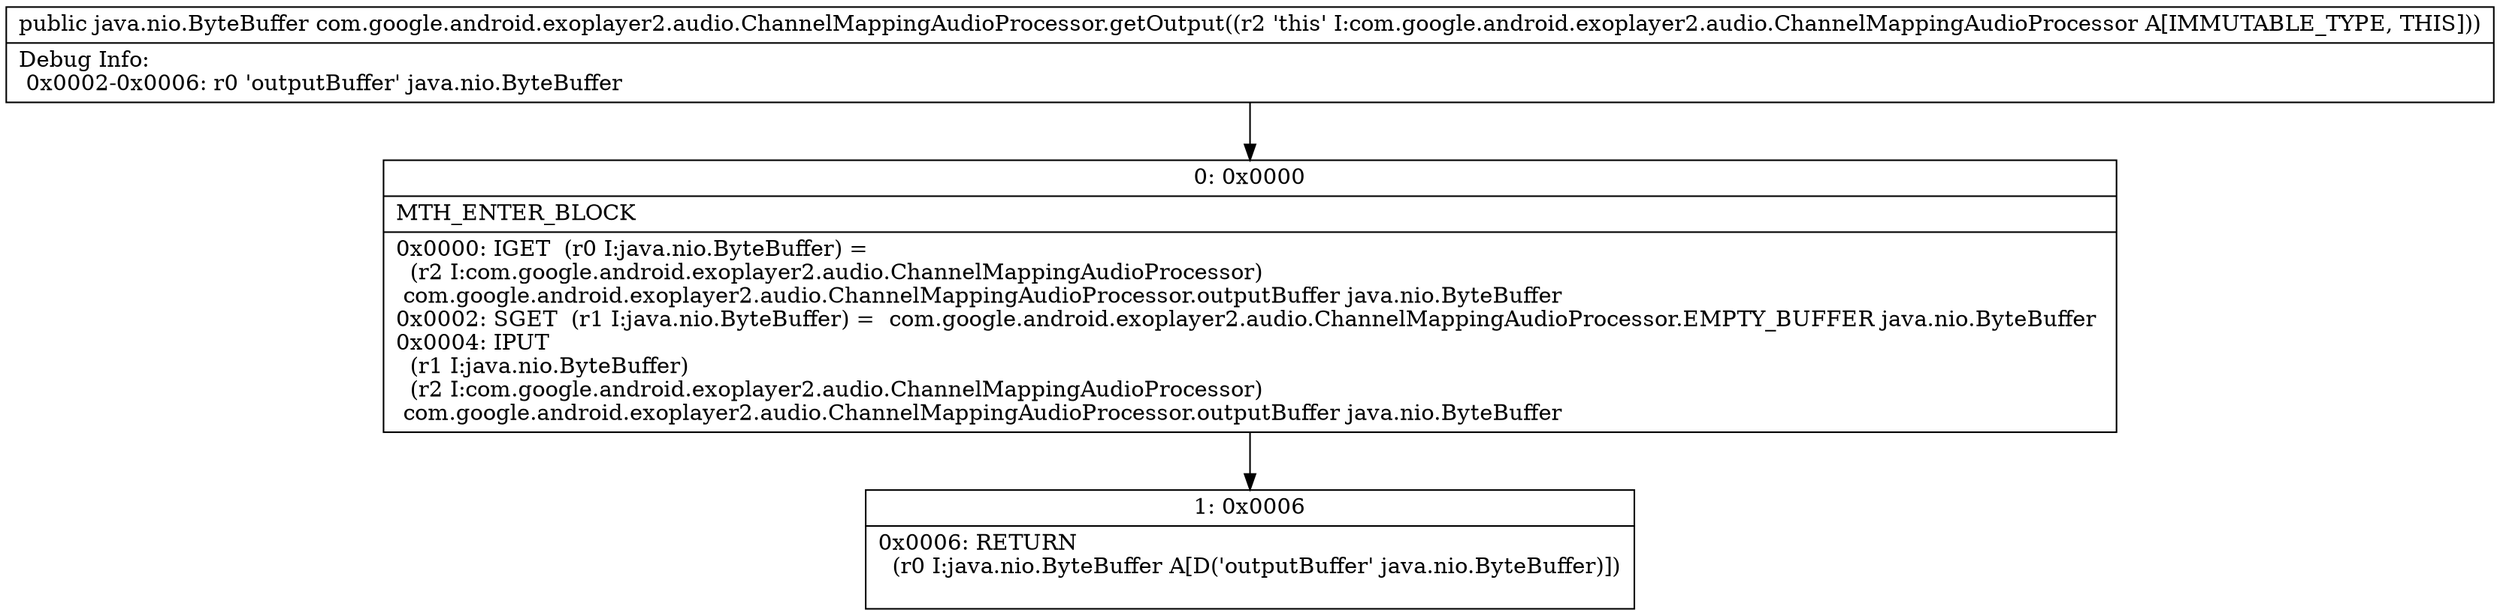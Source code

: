digraph "CFG forcom.google.android.exoplayer2.audio.ChannelMappingAudioProcessor.getOutput()Ljava\/nio\/ByteBuffer;" {
Node_0 [shape=record,label="{0\:\ 0x0000|MTH_ENTER_BLOCK\l|0x0000: IGET  (r0 I:java.nio.ByteBuffer) = \l  (r2 I:com.google.android.exoplayer2.audio.ChannelMappingAudioProcessor)\l com.google.android.exoplayer2.audio.ChannelMappingAudioProcessor.outputBuffer java.nio.ByteBuffer \l0x0002: SGET  (r1 I:java.nio.ByteBuffer) =  com.google.android.exoplayer2.audio.ChannelMappingAudioProcessor.EMPTY_BUFFER java.nio.ByteBuffer \l0x0004: IPUT  \l  (r1 I:java.nio.ByteBuffer)\l  (r2 I:com.google.android.exoplayer2.audio.ChannelMappingAudioProcessor)\l com.google.android.exoplayer2.audio.ChannelMappingAudioProcessor.outputBuffer java.nio.ByteBuffer \l}"];
Node_1 [shape=record,label="{1\:\ 0x0006|0x0006: RETURN  \l  (r0 I:java.nio.ByteBuffer A[D('outputBuffer' java.nio.ByteBuffer)])\l \l}"];
MethodNode[shape=record,label="{public java.nio.ByteBuffer com.google.android.exoplayer2.audio.ChannelMappingAudioProcessor.getOutput((r2 'this' I:com.google.android.exoplayer2.audio.ChannelMappingAudioProcessor A[IMMUTABLE_TYPE, THIS]))  | Debug Info:\l  0x0002\-0x0006: r0 'outputBuffer' java.nio.ByteBuffer\l}"];
MethodNode -> Node_0;
Node_0 -> Node_1;
}

